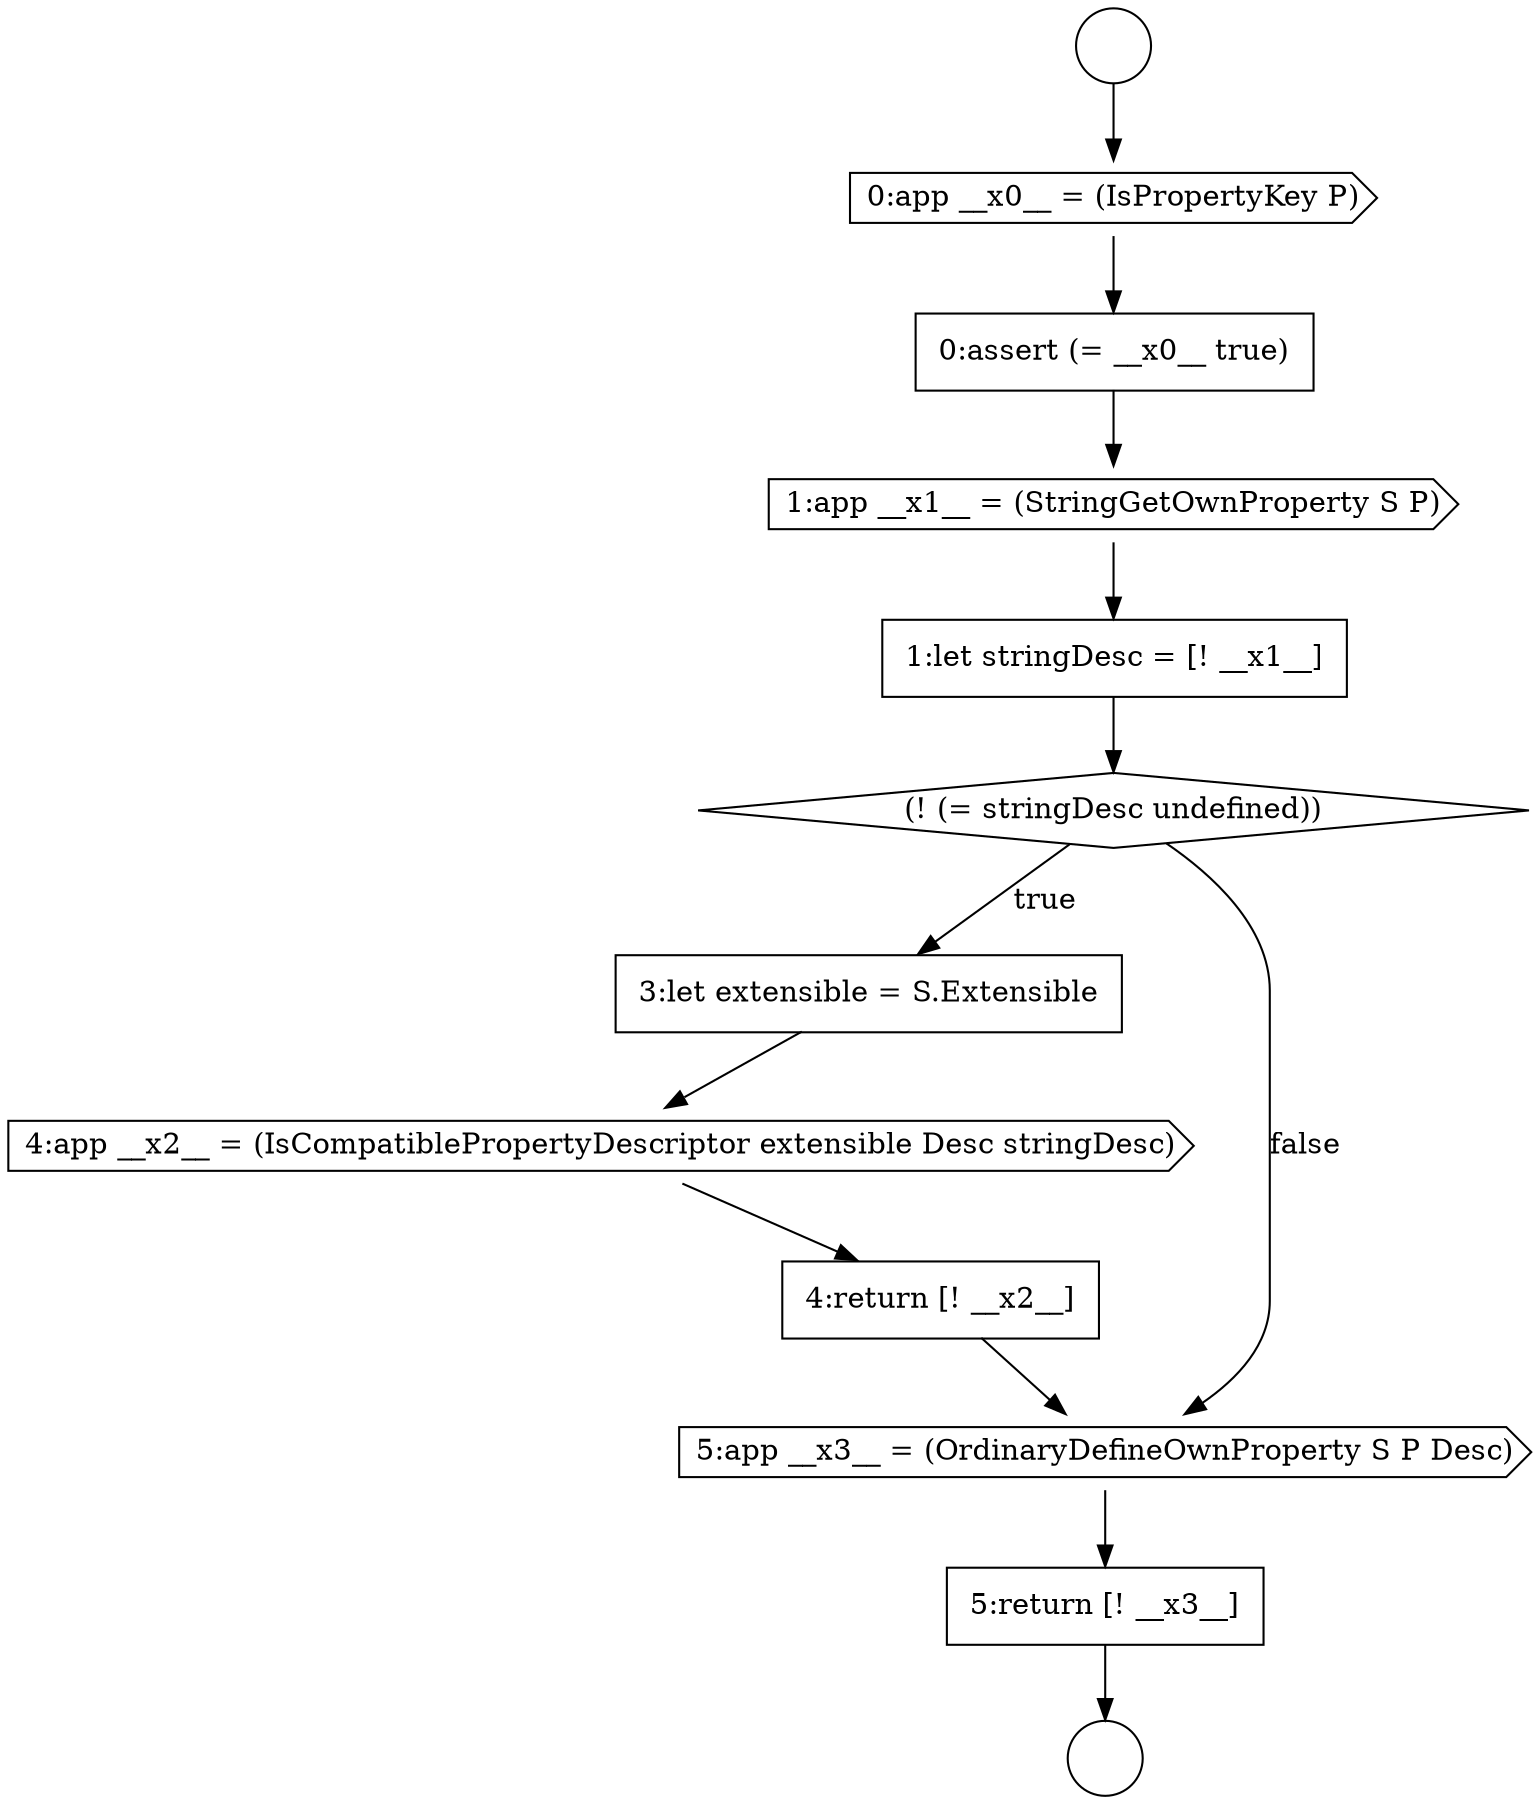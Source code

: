 digraph {
  node2412 [shape=circle label=" " color="black" fillcolor="white" style=filled]
  node2420 [shape=cds, label=<<font color="black">4:app __x2__ = (IsCompatiblePropertyDescriptor extensible Desc stringDesc)</font>> color="black" fillcolor="white" style=filled]
  node2414 [shape=cds, label=<<font color="black">0:app __x0__ = (IsPropertyKey P)</font>> color="black" fillcolor="white" style=filled]
  node2419 [shape=none, margin=0, label=<<font color="black">
    <table border="0" cellborder="1" cellspacing="0" cellpadding="10">
      <tr><td align="left">3:let extensible = S.Extensible</td></tr>
    </table>
  </font>> color="black" fillcolor="white" style=filled]
  node2423 [shape=none, margin=0, label=<<font color="black">
    <table border="0" cellborder="1" cellspacing="0" cellpadding="10">
      <tr><td align="left">5:return [! __x3__]</td></tr>
    </table>
  </font>> color="black" fillcolor="white" style=filled]
  node2413 [shape=circle label=" " color="black" fillcolor="white" style=filled]
  node2418 [shape=diamond, label=<<font color="black">(! (= stringDesc undefined))</font>> color="black" fillcolor="white" style=filled]
  node2416 [shape=cds, label=<<font color="black">1:app __x1__ = (StringGetOwnProperty S P)</font>> color="black" fillcolor="white" style=filled]
  node2421 [shape=none, margin=0, label=<<font color="black">
    <table border="0" cellborder="1" cellspacing="0" cellpadding="10">
      <tr><td align="left">4:return [! __x2__]</td></tr>
    </table>
  </font>> color="black" fillcolor="white" style=filled]
  node2417 [shape=none, margin=0, label=<<font color="black">
    <table border="0" cellborder="1" cellspacing="0" cellpadding="10">
      <tr><td align="left">1:let stringDesc = [! __x1__]</td></tr>
    </table>
  </font>> color="black" fillcolor="white" style=filled]
  node2415 [shape=none, margin=0, label=<<font color="black">
    <table border="0" cellborder="1" cellspacing="0" cellpadding="10">
      <tr><td align="left">0:assert (= __x0__ true)</td></tr>
    </table>
  </font>> color="black" fillcolor="white" style=filled]
  node2422 [shape=cds, label=<<font color="black">5:app __x3__ = (OrdinaryDefineOwnProperty S P Desc)</font>> color="black" fillcolor="white" style=filled]
  node2418 -> node2419 [label=<<font color="black">true</font>> color="black"]
  node2418 -> node2422 [label=<<font color="black">false</font>> color="black"]
  node2423 -> node2413 [ color="black"]
  node2421 -> node2422 [ color="black"]
  node2420 -> node2421 [ color="black"]
  node2422 -> node2423 [ color="black"]
  node2417 -> node2418 [ color="black"]
  node2414 -> node2415 [ color="black"]
  node2419 -> node2420 [ color="black"]
  node2415 -> node2416 [ color="black"]
  node2416 -> node2417 [ color="black"]
  node2412 -> node2414 [ color="black"]
}
